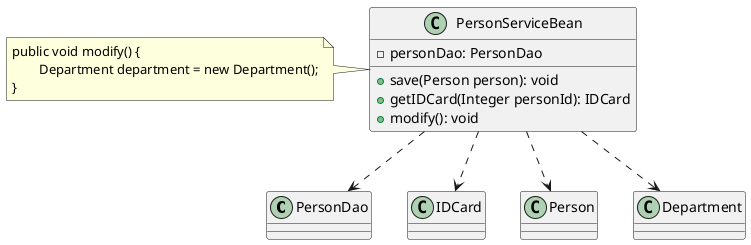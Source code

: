 @startuml

class PersonDao
class IDCard
class Person
class Department

class PersonServiceBean {
    -personDao: PersonDao
    +save(Person person): void
    +getIDCard(Integer personId): IDCard
    +modify(): void
}
note left : public void modify() {\n\tDepartment department = new Department();\n}

PersonServiceBean ..> PersonDao
PersonServiceBean ..> IDCard
PersonServiceBean ..> Person
PersonServiceBean ..> Department
@enduml